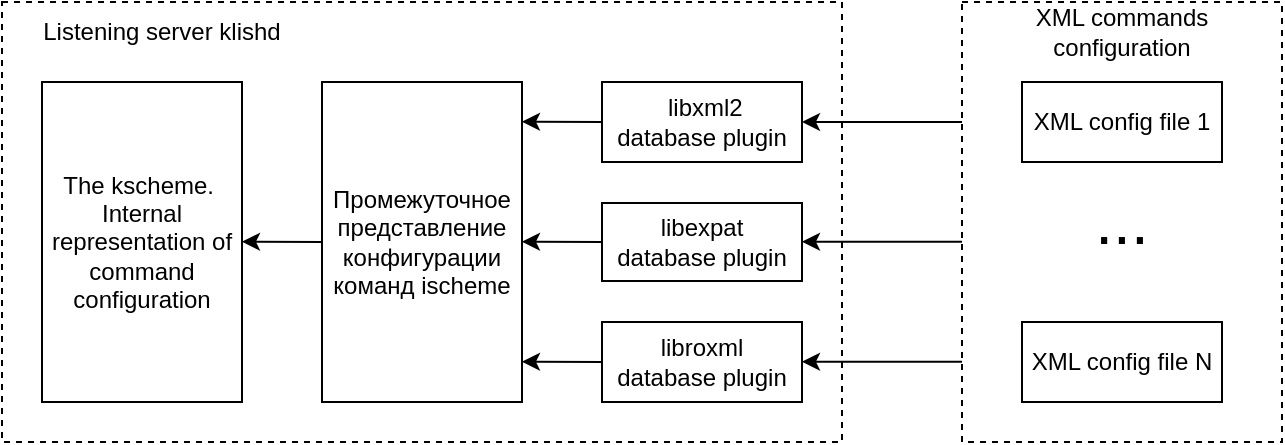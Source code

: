 <mxfile version="23.1.5" type="device">
  <diagram name="Страница — 1" id="OUudB_qsvCB226KxlGIW">
    <mxGraphModel dx="817" dy="1061" grid="1" gridSize="10" guides="1" tooltips="1" connect="1" arrows="1" fold="1" page="1" pageScale="1" pageWidth="827" pageHeight="1169" math="0" shadow="0">
      <root>
        <mxCell id="0" />
        <mxCell id="1" parent="0" />
        <mxCell id="lojdyQg56bxN2ZcsIYBC-1" value="" style="whiteSpace=wrap;html=1;align=center;dashed=1;fillStyle=auto;" parent="1" vertex="1">
          <mxGeometry x="40" y="40" width="420" height="220" as="geometry" />
        </mxCell>
        <mxCell id="lojdyQg56bxN2ZcsIYBC-2" value="Listening server klishd" style="text;html=1;align=center;verticalAlign=middle;whiteSpace=wrap;rounded=0;" parent="1" vertex="1">
          <mxGeometry x="40" y="40" width="160" height="30" as="geometry" />
        </mxCell>
        <mxCell id="lojdyQg56bxN2ZcsIYBC-4" value="The kscheme.&amp;nbsp;&lt;br&gt;Internal representation of command configuration" style="whiteSpace=wrap;html=1;align=center;" parent="1" vertex="1">
          <mxGeometry x="60" y="80" width="100" height="160" as="geometry" />
        </mxCell>
        <mxCell id="lojdyQg56bxN2ZcsIYBC-5" value="Промежуточное представление конфигурации команд ischeme" style="whiteSpace=wrap;html=1;align=center;" parent="1" vertex="1">
          <mxGeometry x="200" y="80" width="100" height="160" as="geometry" />
        </mxCell>
        <mxCell id="lojdyQg56bxN2ZcsIYBC-6" value="&amp;nbsp;libxml2&lt;br&gt;database plugin" style="whiteSpace=wrap;html=1;align=center;" parent="1" vertex="1">
          <mxGeometry x="340" y="80" width="100" height="40" as="geometry" />
        </mxCell>
        <mxCell id="lojdyQg56bxN2ZcsIYBC-7" value="libexpat&lt;br&gt;database plugin" style="whiteSpace=wrap;html=1;align=center;" parent="1" vertex="1">
          <mxGeometry x="340" y="140.5" width="100" height="39" as="geometry" />
        </mxCell>
        <mxCell id="lojdyQg56bxN2ZcsIYBC-8" value="libroxml&lt;br&gt;database plugin" style="whiteSpace=wrap;html=1;align=center;" parent="1" vertex="1">
          <mxGeometry x="340" y="200" width="100" height="40" as="geometry" />
        </mxCell>
        <mxCell id="lojdyQg56bxN2ZcsIYBC-10" value="" style="whiteSpace=wrap;html=1;align=center;dashed=1;fillStyle=auto;" parent="1" vertex="1">
          <mxGeometry x="520" y="40" width="160" height="220" as="geometry" />
        </mxCell>
        <mxCell id="lojdyQg56bxN2ZcsIYBC-11" value="XML commands configuration" style="text;html=1;align=center;verticalAlign=middle;whiteSpace=wrap;rounded=0;" parent="1" vertex="1">
          <mxGeometry x="520" y="40" width="160" height="30" as="geometry" />
        </mxCell>
        <mxCell id="lojdyQg56bxN2ZcsIYBC-12" value="XML config file 1" style="whiteSpace=wrap;html=1;align=center;" parent="1" vertex="1">
          <mxGeometry x="550" y="80" width="100" height="40" as="geometry" />
        </mxCell>
        <mxCell id="lojdyQg56bxN2ZcsIYBC-13" value="&lt;font style=&quot;font-size: 32px;&quot;&gt;...&lt;/font&gt;" style="whiteSpace=wrap;html=1;align=center;strokeColor=none;" parent="1" vertex="1">
          <mxGeometry x="550" y="130" width="100" height="40" as="geometry" />
        </mxCell>
        <mxCell id="lojdyQg56bxN2ZcsIYBC-14" value="XML config file N" style="whiteSpace=wrap;html=1;align=center;" parent="1" vertex="1">
          <mxGeometry x="550" y="200" width="100" height="40" as="geometry" />
        </mxCell>
        <mxCell id="lojdyQg56bxN2ZcsIYBC-15" value="" style="endArrow=classic;html=1;rounded=0;entryX=1;entryY=0.5;entryDx=0;entryDy=0;" parent="1" target="lojdyQg56bxN2ZcsIYBC-6" edge="1">
          <mxGeometry width="50" height="50" relative="1" as="geometry">
            <mxPoint x="520" y="100" as="sourcePoint" />
            <mxPoint x="440" y="170" as="targetPoint" />
          </mxGeometry>
        </mxCell>
        <mxCell id="lojdyQg56bxN2ZcsIYBC-16" value="" style="endArrow=classic;html=1;rounded=0;entryX=1;entryY=0.5;entryDx=0;entryDy=0;" parent="1" edge="1">
          <mxGeometry width="50" height="50" relative="1" as="geometry">
            <mxPoint x="520" y="159.88" as="sourcePoint" />
            <mxPoint x="440" y="159.88" as="targetPoint" />
          </mxGeometry>
        </mxCell>
        <mxCell id="lojdyQg56bxN2ZcsIYBC-17" value="" style="endArrow=classic;html=1;rounded=0;entryX=1;entryY=0.5;entryDx=0;entryDy=0;" parent="1" edge="1">
          <mxGeometry width="50" height="50" relative="1" as="geometry">
            <mxPoint x="520" y="219.88" as="sourcePoint" />
            <mxPoint x="440" y="219.88" as="targetPoint" />
          </mxGeometry>
        </mxCell>
        <mxCell id="lojdyQg56bxN2ZcsIYBC-18" value="" style="endArrow=classic;html=1;rounded=0;entryX=1;entryY=0.5;entryDx=0;entryDy=0;" parent="1" edge="1">
          <mxGeometry width="50" height="50" relative="1" as="geometry">
            <mxPoint x="340" y="160" as="sourcePoint" />
            <mxPoint x="300" y="159.88" as="targetPoint" />
          </mxGeometry>
        </mxCell>
        <mxCell id="lojdyQg56bxN2ZcsIYBC-19" value="" style="endArrow=classic;html=1;rounded=0;entryX=1;entryY=0.5;entryDx=0;entryDy=0;" parent="1" edge="1">
          <mxGeometry width="50" height="50" relative="1" as="geometry">
            <mxPoint x="340" y="220" as="sourcePoint" />
            <mxPoint x="300" y="219.88" as="targetPoint" />
          </mxGeometry>
        </mxCell>
        <mxCell id="lojdyQg56bxN2ZcsIYBC-20" value="" style="endArrow=classic;html=1;rounded=0;entryX=1;entryY=0.5;entryDx=0;entryDy=0;" parent="1" edge="1">
          <mxGeometry width="50" height="50" relative="1" as="geometry">
            <mxPoint x="340" y="100" as="sourcePoint" />
            <mxPoint x="300" y="99.88" as="targetPoint" />
          </mxGeometry>
        </mxCell>
        <mxCell id="lojdyQg56bxN2ZcsIYBC-21" value="" style="endArrow=classic;html=1;rounded=0;entryX=1;entryY=0.5;entryDx=0;entryDy=0;" parent="1" edge="1">
          <mxGeometry width="50" height="50" relative="1" as="geometry">
            <mxPoint x="200" y="160" as="sourcePoint" />
            <mxPoint x="160" y="159.88" as="targetPoint" />
          </mxGeometry>
        </mxCell>
      </root>
    </mxGraphModel>
  </diagram>
</mxfile>

